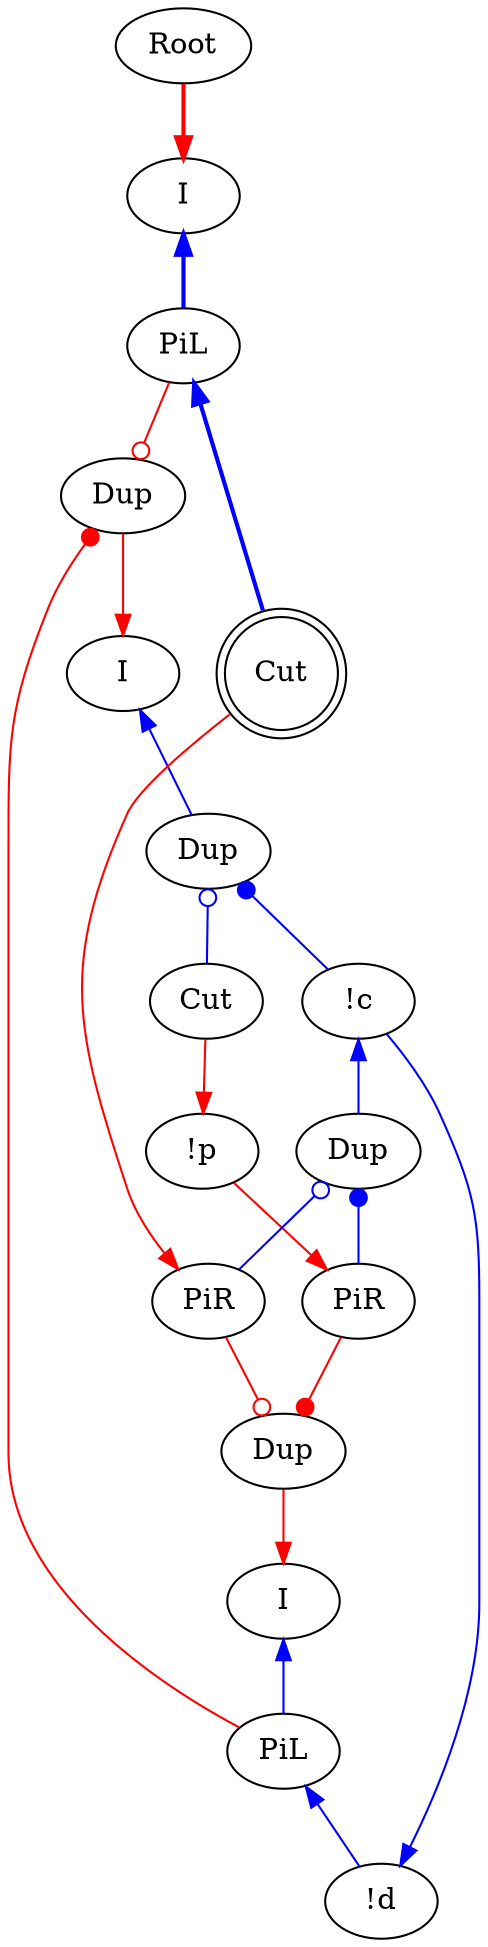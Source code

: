 digraph {
"Root0" [label="Root"]
"I0" [label="I"]
"!c0" [label="!c"]
"!d0" [label="!d"]
"PiL0" [label="PiL"]
"PiL1" [label="PiL"]
"I1" [label="I"]
"I2" [label="I"]
"Dup0_0" [label="Dup"]
"Dup0_1" [label="Dup"]
"!p0" [label="!p"]
"Cut0" [label="Cut"]
"Cut1" [label="Cut",shape=doublecircle]
"PiR0" [label="PiR"]
"PiR1" [label="PiR"]
"Dup1_0" [label="Dup"]
"Dup1_1" [label="Dup"]
"Dup0_0" -> "Cut0"[color=blue,tooltip="e10",arrowtail=odot,dir=back]
"PiL0" -> "!d0"[color=blue,tooltip="e12",dir=back]
"PiL1" -> "Cut1"[color=blue,tooltip="e13",penwidth=2,dir=back]
"I1" -> "PiL0"[color=blue,tooltip="e14",dir=back]
"I2" -> "PiL1"[color=blue,tooltip="e15",penwidth=2,dir=back]
"PiL0" -> "Dup0_1"[color=red,tooltip="e16",arrowhead=dot]
"PiL1" -> "Dup0_1"[color=red,tooltip="e17",arrowhead=odot]
"Cut0" -> "!p0"[color=red,tooltip="e18"]
"!p0" -> "PiR0"[color=red,tooltip="e20"]
"Cut1" -> "PiR1"[color=red,tooltip="e21"]
"Dup1_0" -> "PiR0"[color=blue,tooltip="e22",arrowtail=dot,dir=back]
"Dup1_0" -> "PiR1"[color=blue,tooltip="e23",arrowtail=odot,dir=back]
"PiR0" -> "Dup1_1"[color=red,tooltip="e24",arrowhead=dot]
"PiR1" -> "Dup1_1"[color=red,tooltip="e25",arrowhead=odot]
"!c0" -> "Dup1_0"[color=blue,tooltip="e4",dir=back]
"Dup1_1" -> "I1"[color=red,tooltip="e6"]
"Dup0_0" -> "!c0"[color=blue,tooltip="e8",arrowtail=dot,dir=back]
"!d0" -> "!c0"[color=blue,tooltip="e9",dir=back]
"Root0" -> "I2"[color=red,tooltip="ret",penwidth=2]
"I0" -> "Dup0_0"[color=blue,tooltip="x1_o2",dir=back]
"Dup0_1" -> "I0"[color=red,tooltip="x1_o2r"]
}
